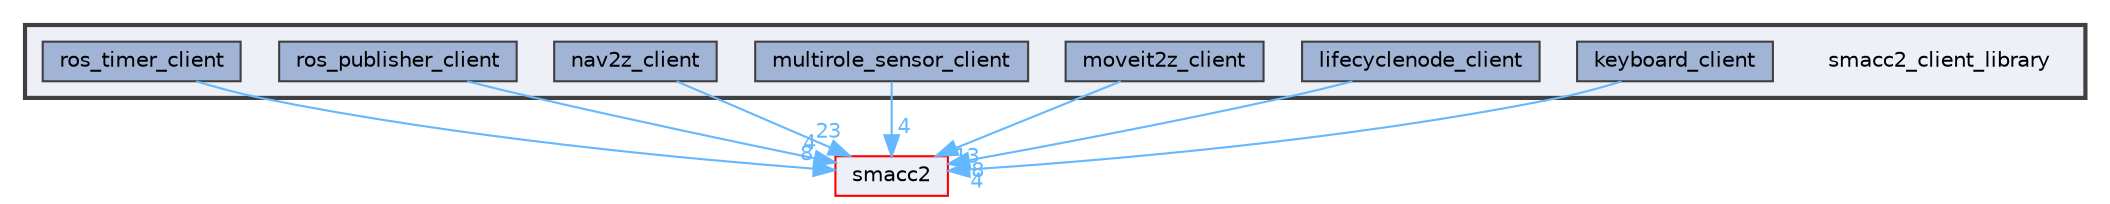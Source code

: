 digraph "smacc2_client_library"
{
 // LATEX_PDF_SIZE
  bgcolor="transparent";
  edge [fontname=Helvetica,fontsize=10,labelfontname=Helvetica,labelfontsize=10];
  node [fontname=Helvetica,fontsize=10,shape=box,height=0.2,width=0.4];
  compound=true
  subgraph clusterdir_8ab6e731d630f2783f61aa44b19cf7d2 {
    graph [ bgcolor="#edf0f7", pencolor="grey25", label="", fontname=Helvetica,fontsize=10 style="filled,bold", URL="dir_8ab6e731d630f2783f61aa44b19cf7d2.html",tooltip=""]
    dir_8ab6e731d630f2783f61aa44b19cf7d2 [shape=plaintext, label="smacc2_client_library"];
  dir_ff4525b710c6992506c47019133aaba2 [label="keyboard_client", fillcolor="#a2b4d6", color="grey25", style="filled", URL="dir_ff4525b710c6992506c47019133aaba2.html",tooltip=""];
  dir_5b8c37b137fec09a410ccb72b188724d [label="lifecyclenode_client", fillcolor="#a2b4d6", color="grey25", style="filled", URL="dir_5b8c37b137fec09a410ccb72b188724d.html",tooltip=""];
  dir_8ee9a8b026bb6f4f6b56641451aecef5 [label="moveit2z_client", fillcolor="#a2b4d6", color="grey25", style="filled", URL="dir_8ee9a8b026bb6f4f6b56641451aecef5.html",tooltip=""];
  dir_eba5bdb39caa669a1b4f9c76581e1d0a [label="multirole_sensor_client", fillcolor="#a2b4d6", color="grey25", style="filled", URL="dir_eba5bdb39caa669a1b4f9c76581e1d0a.html",tooltip=""];
  dir_a7d381adedc1f7eb1e57f5db26123c18 [label="nav2z_client", fillcolor="#a2b4d6", color="grey25", style="filled", URL="dir_a7d381adedc1f7eb1e57f5db26123c18.html",tooltip=""];
  dir_05985e13dce014508b1661a0aaa97a4e [label="ros_publisher_client", fillcolor="#a2b4d6", color="grey25", style="filled", URL="dir_05985e13dce014508b1661a0aaa97a4e.html",tooltip=""];
  dir_25affcc8d871533d236b11a0d5f2ef24 [label="ros_timer_client", fillcolor="#a2b4d6", color="grey25", style="filled", URL="dir_25affcc8d871533d236b11a0d5f2ef24.html",tooltip=""];
  }
  dir_ce4c19d6108cf5285f3105ec9cd73bf1 [label="smacc2", fillcolor="#edf0f7", color="red", style="filled", URL="dir_ce4c19d6108cf5285f3105ec9cd73bf1.html",tooltip=""];
  dir_ff4525b710c6992506c47019133aaba2->dir_ce4c19d6108cf5285f3105ec9cd73bf1 [headlabel="4", labeldistance=1.5 headhref="dir_000069_000105.html" color="steelblue1" fontcolor="steelblue1"];
  dir_5b8c37b137fec09a410ccb72b188724d->dir_ce4c19d6108cf5285f3105ec9cd73bf1 [headlabel="8", labeldistance=1.5 headhref="dir_000072_000105.html" color="steelblue1" fontcolor="steelblue1"];
  dir_8ee9a8b026bb6f4f6b56641451aecef5->dir_ce4c19d6108cf5285f3105ec9cd73bf1 [headlabel="13", labeldistance=1.5 headhref="dir_000075_000105.html" color="steelblue1" fontcolor="steelblue1"];
  dir_eba5bdb39caa669a1b4f9c76581e1d0a->dir_ce4c19d6108cf5285f3105ec9cd73bf1 [headlabel="4", labeldistance=1.5 headhref="dir_000078_000105.html" color="steelblue1" fontcolor="steelblue1"];
  dir_a7d381adedc1f7eb1e57f5db26123c18->dir_ce4c19d6108cf5285f3105ec9cd73bf1 [headlabel="23", labeldistance=1.5 headhref="dir_000081_000105.html" color="steelblue1" fontcolor="steelblue1"];
  dir_05985e13dce014508b1661a0aaa97a4e->dir_ce4c19d6108cf5285f3105ec9cd73bf1 [headlabel="4", labeldistance=1.5 headhref="dir_000097_000105.html" color="steelblue1" fontcolor="steelblue1"];
  dir_25affcc8d871533d236b11a0d5f2ef24->dir_ce4c19d6108cf5285f3105ec9cd73bf1 [headlabel="8", labeldistance=1.5 headhref="dir_000099_000105.html" color="steelblue1" fontcolor="steelblue1"];
}
